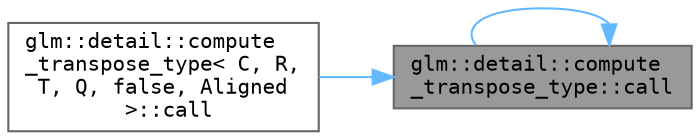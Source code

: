 digraph "glm::detail::compute_transpose_type::call"
{
 // LATEX_PDF_SIZE
  bgcolor="transparent";
  edge [fontname=Terminal,fontsize=10,labelfontname=Helvetica,labelfontsize=10];
  node [fontname=Terminal,fontsize=10,shape=box,height=0.2,width=0.4];
  rankdir="RL";
  Node1 [label="glm::detail::compute\l_transpose_type::call",height=0.2,width=0.4,color="gray40", fillcolor="grey60", style="filled", fontcolor="black",tooltip=" "];
  Node1 -> Node1 [dir="back",color="steelblue1",style="solid"];
  Node1 -> Node2 [dir="back",color="steelblue1",style="solid"];
  Node2 [label="glm::detail::compute\l_transpose_type\< C, R,\l T, Q, false, Aligned\l \>::call",height=0.2,width=0.4,color="grey40", fillcolor="white", style="filled",URL="$structglm_1_1detail_1_1compute__transpose__type_3_01_c_00_01_r_00_01_t_00_01_q_00_01false_00_01_aligned_01_4.html#af2d1743f78f57a575ce69e4c32b72955",tooltip=" "];
}
